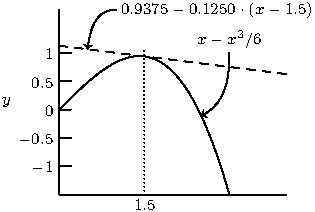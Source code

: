 import graph;
import math;
defaultpen(fontsize(8pt));
// size(3cm,0);
unitsize(1cm);

real pi=4*atan(1);
real xmin=0;
real xmax=4;

real ymin=-1.5;
real ymax= 1.5;

typedef real r_r(real x);
typedef bool3 r_b3(real x);

void labpath(pair lp, real x0, r_r g, string tex, pair dir)
{
  real m=(g(x0+1e-6)-g(x0-1e-6))/(2e-6);
  pair u=(-m,1)/sqrt(m*m+1);
  pair p0=(x0,g(x0));
  if (p0.y>lp.y) {
    u=-u;
  }

  draw(lp..(lp-0.1*dir)..((x0,g(x0))+0.1*u)..(x0,g(x0)),arrow=Arrow(TeXHead));
  label(tex,lp,dir);
}

real f(real x) { return x-x^3/6; }

bool3 boundf(real x) { real y=f(x);   return ymin <= y && y <= ymax; }

{
  draw(graph(f,cond=boundf,xmin,xmax,operator --));
  pair lp=(3.00,1.00);
  real x0=2.5;
  labpath(lp,x0,f,"$x-x^3/6$",N);
}

struct G
{
  real x0;
  string x0tex;
  real x1;
  pair lp;
  pair dir=E;
  string tex;

  real at(real x) {
    return f(x0)+((f(x0+1e-6)-f(x0-1e-6))/(2e-6))*(x-x0);
  }
  bool3 in(real x) {
    real y=at(x);
    return ymin <= y && y <= ymax;
  }
  void draw() {
    draw(graph(at,cond=in,xmin,xmax,operator ..),dashed);
    if (tex != "") {
      labpath(lp,x1,at,tex,dir);
    }
    draw((x0,ymin)--(x0,f(x0)+0.1),dotted);
    label("$"+x0tex+"$",(x0,ymin),S);
  }
};

{
  G g;

  g.x0=1.5;
  g.x0tex="1.5";
  g.tex="$0.9375-0.1250 \cdot (x-"+g.x0tex+")$";
  g.lp=(1,1.75);
  g.x1=0.5;
  g.draw();
}

draw((-xmin,ymin)--(xmax,ymin));
yaxis("$y$",Left,RightTicks(new real[]{-1,-0.5,0,0.5,1}));
